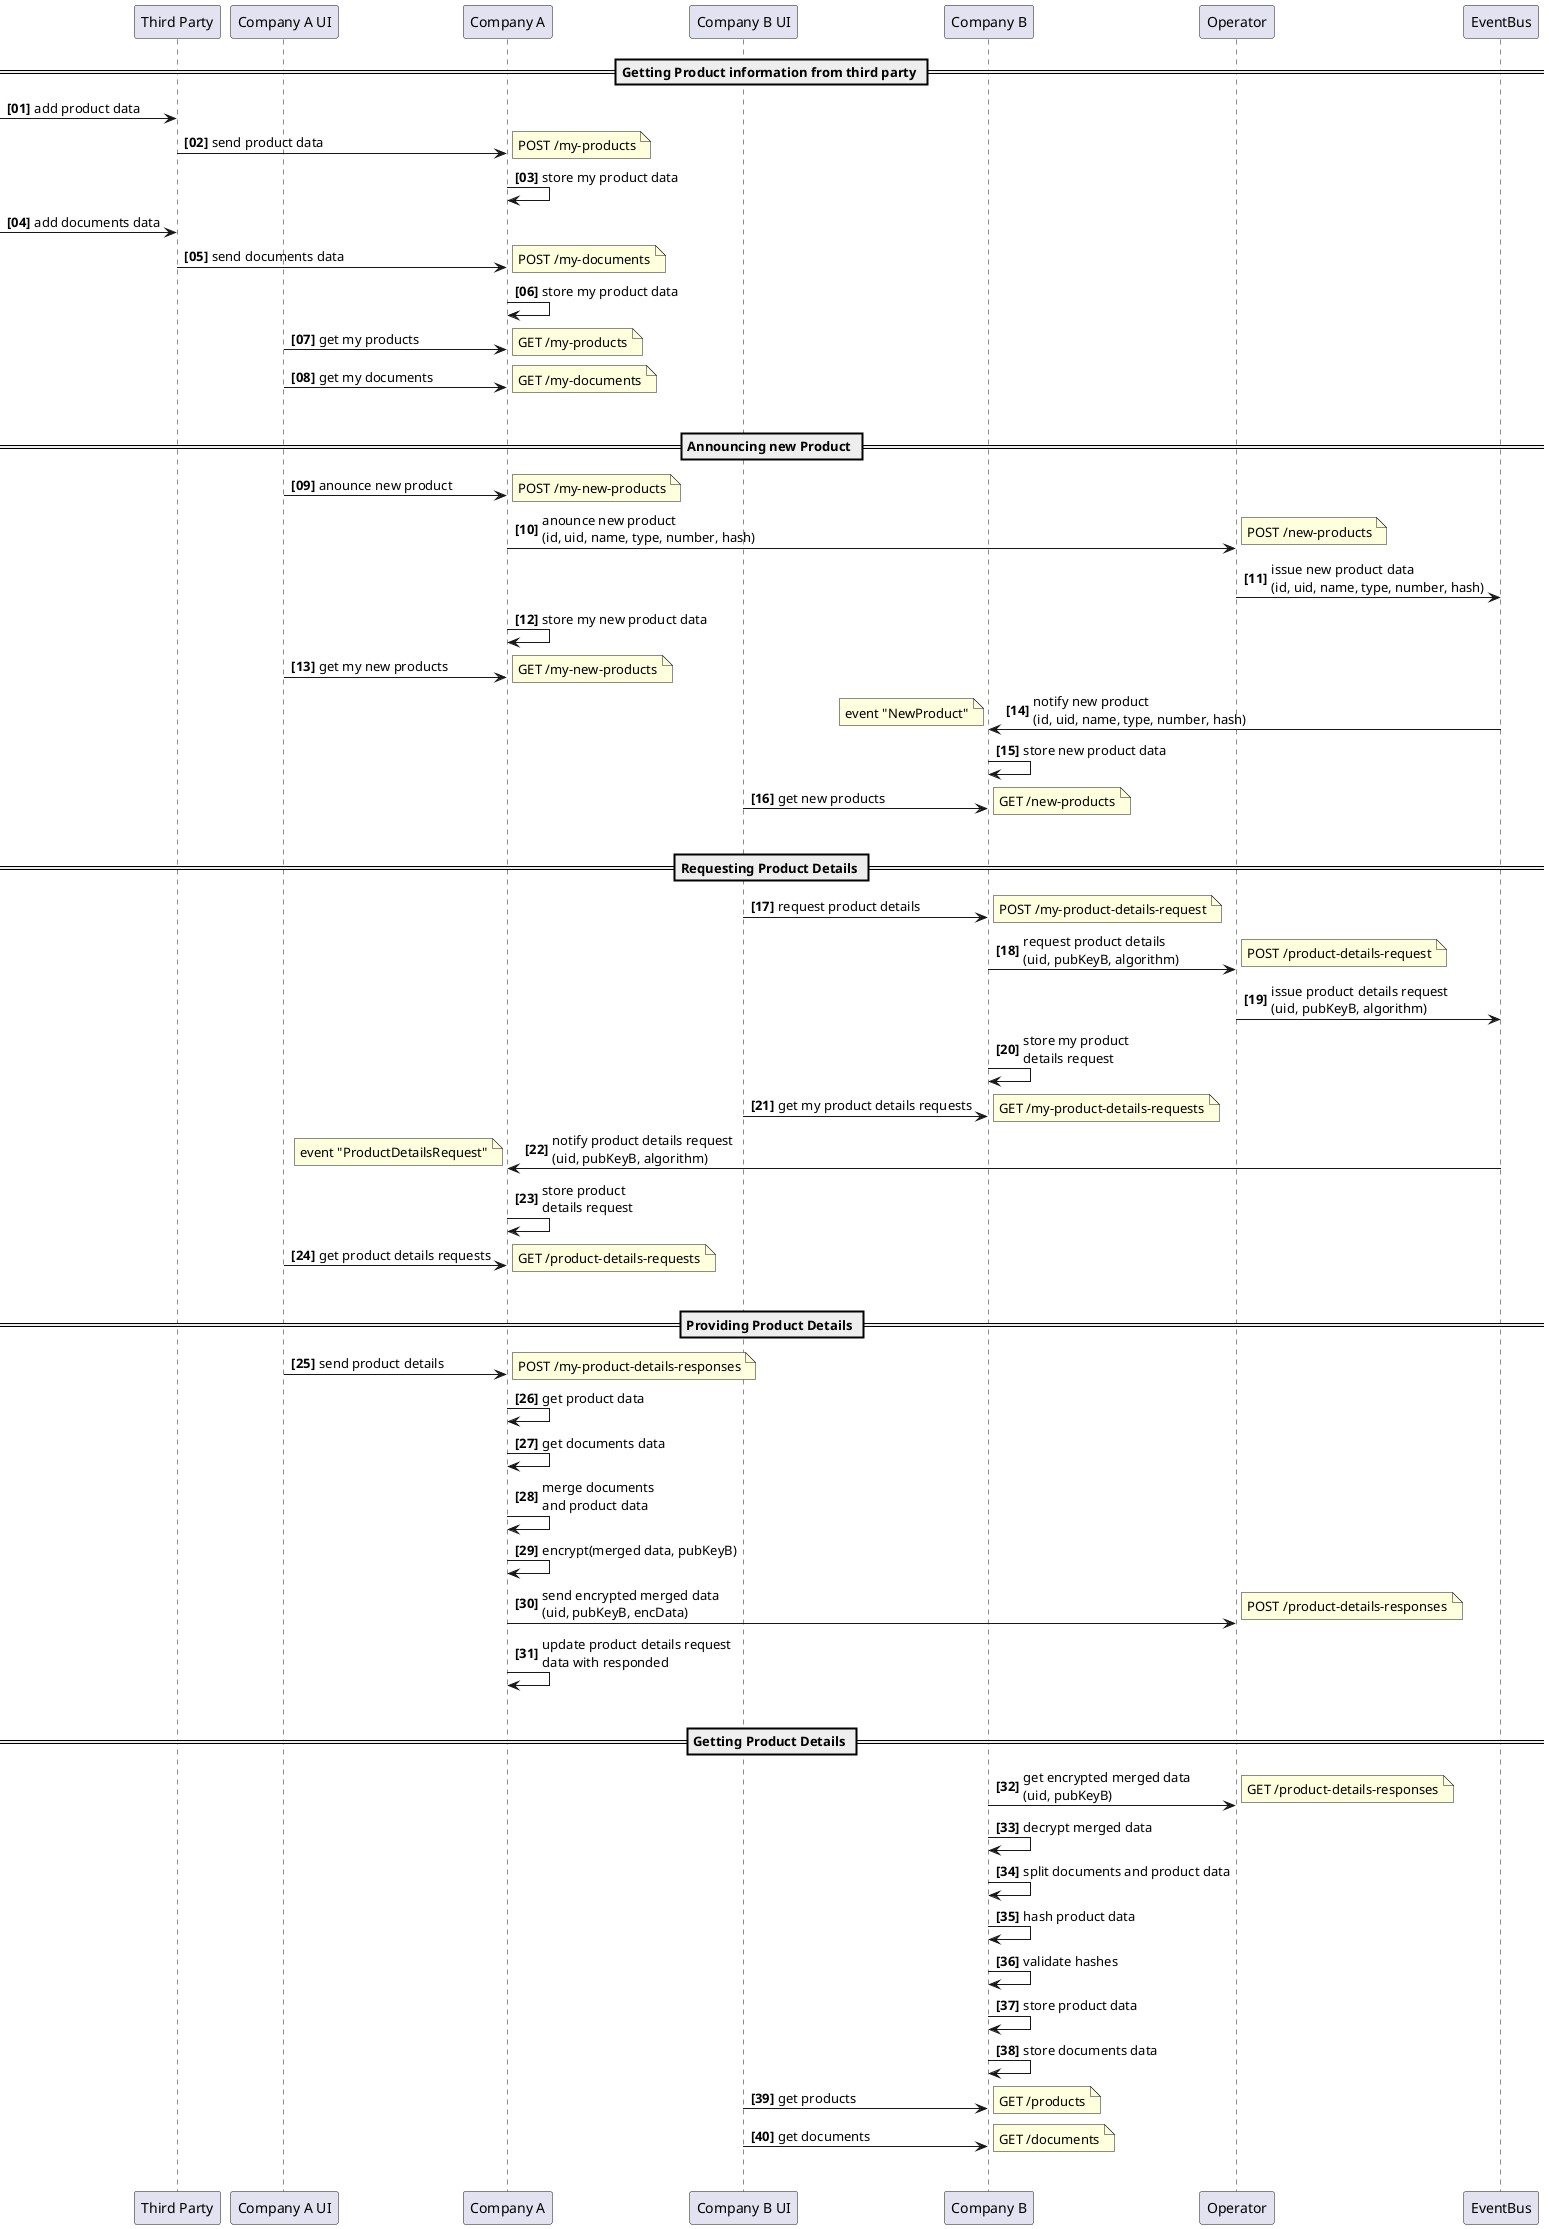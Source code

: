 @startuml
autonumber "<b>[00]"

participant "Third Party" as TP3
participant "Company A UI" as COMPAU
participant "Company A" as COMPA
participant "Company B UI" as COMPBU
participant "Company B" as COMPB
participant "Operator" as OP
participant "EventBus" as BC


== Getting Product information from third party ==

-> TP3: add product data
TP3 -> COMPA: send product data 
note right
    POST /my-products
end note
COMPA -> COMPA: store my product data
-> TP3: add documents data
TP3 -> COMPA: send documents data 
note right
    POST /my-documents
end note
COMPA -> COMPA: store my product data
COMPAU -> COMPA: get my products
note right
    GET /my-products
end note
COMPAU -> COMPA: get my documents
note right
    GET /my-documents
end note
|||

== Announcing new Product ==

COMPAU -> COMPA: anounce new product
note right
    POST /my-new-products
end note
COMPA -> OP: anounce new product\n(id, uid, name, type, number, hash)
note right
    POST /new-products
end note
OP -> BC: issue new product data\n(id, uid, name, type, number, hash)
COMPA -> COMPA: store my new product data
COMPAU -> COMPA: get my new products
note right
    GET /my-new-products
end note
BC -> COMPB: notify new product\n(id, uid, name, type, number, hash)
note left
    event "NewProduct"
end note
COMPB -> COMPB: store new product data
COMPBU -> COMPB: get new products
note right
    GET /new-products
end note
|||

== Requesting Product Details ==

COMPBU -> COMPB: request product details
note right
    POST /my-product-details-request
end note
COMPB -> OP: request product details\n(uid, pubKeyB, algorithm)
note right
    POST /product-details-request
end note
OP -> BC: issue product details request\n(uid, pubKeyB, algorithm)
COMPB -> COMPB: store my product\ndetails request
COMPBU -> COMPB: get my product details requests
note right
    GET /my-product-details-requests
end note
BC -> COMPA: notify product details request\n(uid, pubKeyB, algorithm)
note left
    event "ProductDetailsRequest"
end note
COMPA -> COMPA: store product\ndetails request
COMPAU -> COMPA: get product details requests
note right
    GET /product-details-requests
end note
|||

== Providing Product Details ==
COMPAU -> COMPA: send product details
note right
    POST /my-product-details-responses
end note

COMPA -> COMPA: get product data
COMPA -> COMPA: get documents data
COMPA -> COMPA: merge documents\nand product data
COMPA -> COMPA: encrypt(merged data, pubKeyB)
COMPA -> OP: send encrypted merged data\n(uid, pubKeyB, encData)
note right
    POST /product-details-responses
end note
COMPA -> COMPA: update product details request\ndata with responded
|||

== Getting Product Details ==

COMPB -> OP: get encrypted merged data\n(uid, pubKeyB)
note right
    GET /product-details-responses
end note
COMPB -> COMPB: decrypt merged data
COMPB -> COMPB: split documents and product data
COMPB -> COMPB: hash product data
COMPB -> COMPB: validate hashes
COMPB -> COMPB: store product data
COMPB -> COMPB: store documents data
COMPBU -> COMPB: get products
note right
    GET /products
end note
COMPBU -> COMPB: get documents
note right
    GET /documents
end note

|||

@enduml